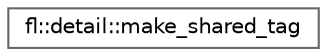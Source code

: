 digraph "Graphical Class Hierarchy"
{
 // INTERACTIVE_SVG=YES
 // LATEX_PDF_SIZE
  bgcolor="transparent";
  edge [fontname=Helvetica,fontsize=10,labelfontname=Helvetica,labelfontsize=10];
  node [fontname=Helvetica,fontsize=10,shape=box,height=0.2,width=0.4];
  rankdir="LR";
  Node0 [id="Node000000",label="fl::detail::make_shared_tag",height=0.2,width=0.4,color="grey40", fillcolor="white", style="filled",URL="$df/d9e/namespacefl_1_1detail.html#da/db5/structfl_1_1detail_1_1make__shared__tag",tooltip=" "];
}
